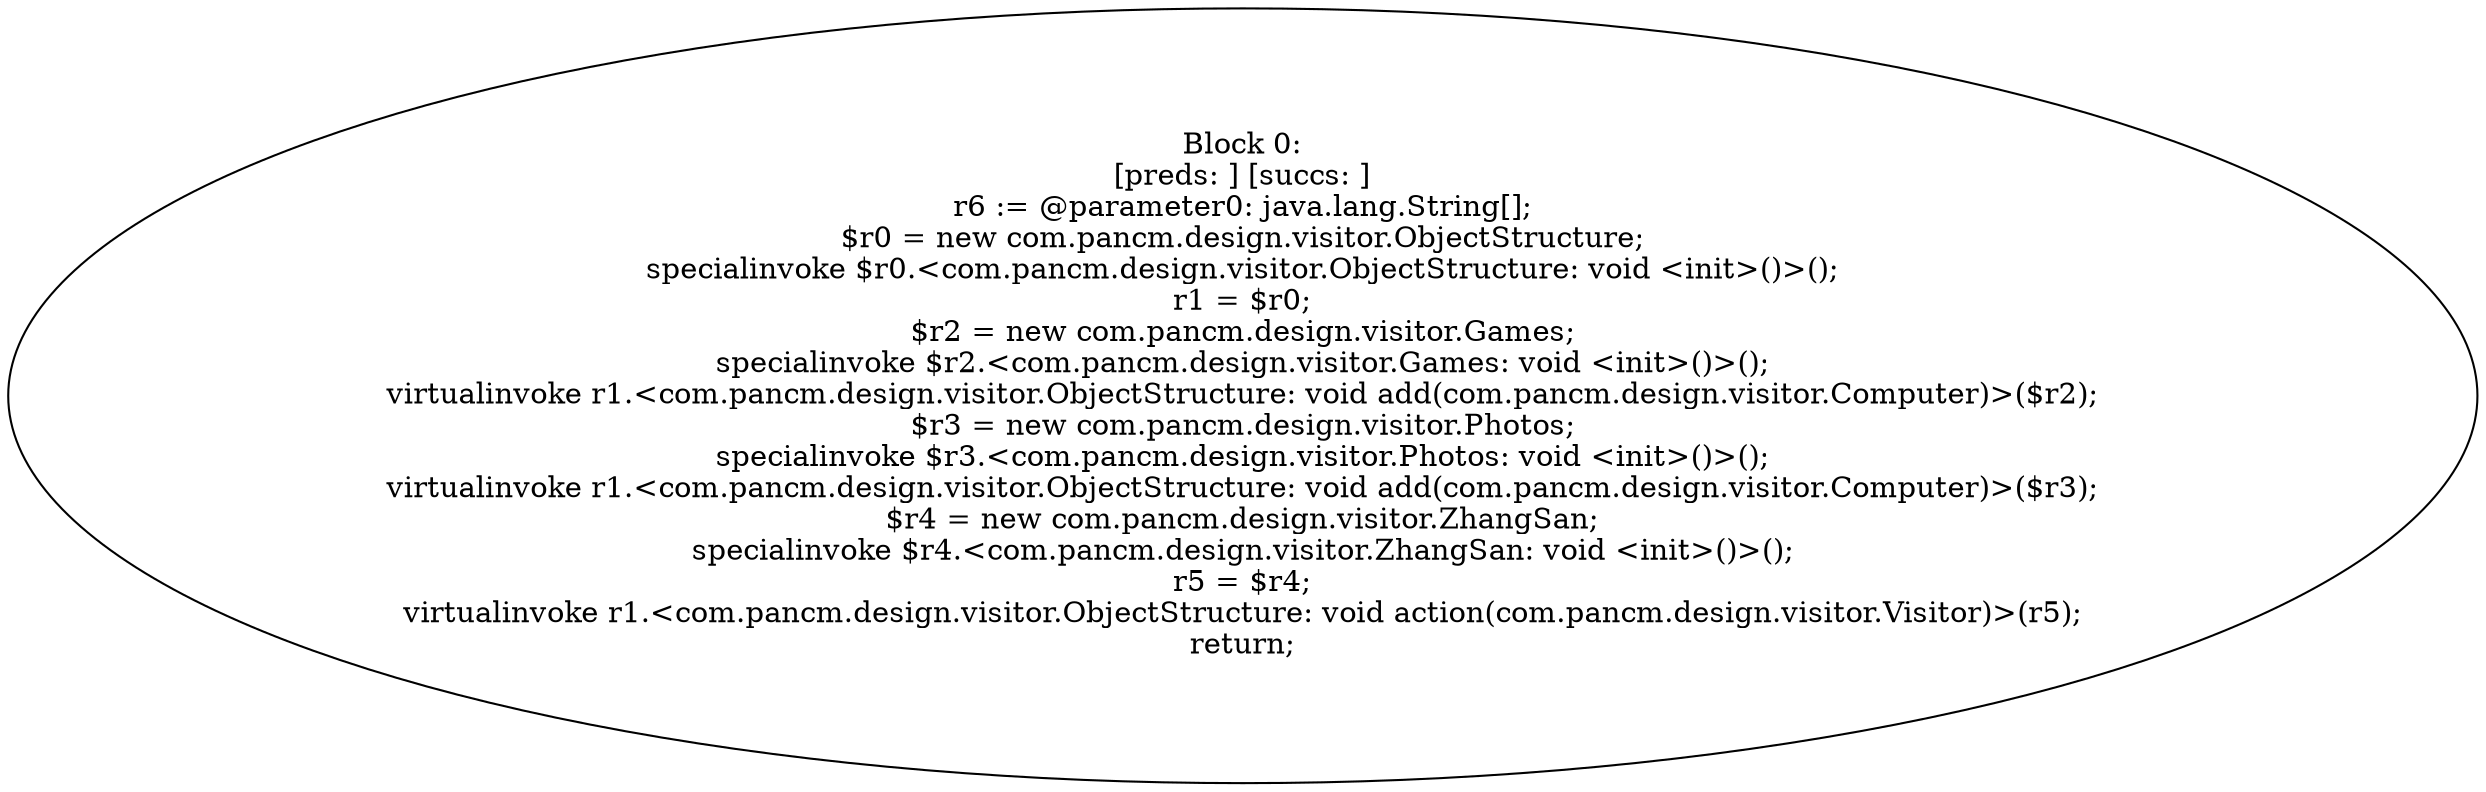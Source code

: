 digraph "unitGraph" {
    "Block 0:
[preds: ] [succs: ]
r6 := @parameter0: java.lang.String[];
$r0 = new com.pancm.design.visitor.ObjectStructure;
specialinvoke $r0.<com.pancm.design.visitor.ObjectStructure: void <init>()>();
r1 = $r0;
$r2 = new com.pancm.design.visitor.Games;
specialinvoke $r2.<com.pancm.design.visitor.Games: void <init>()>();
virtualinvoke r1.<com.pancm.design.visitor.ObjectStructure: void add(com.pancm.design.visitor.Computer)>($r2);
$r3 = new com.pancm.design.visitor.Photos;
specialinvoke $r3.<com.pancm.design.visitor.Photos: void <init>()>();
virtualinvoke r1.<com.pancm.design.visitor.ObjectStructure: void add(com.pancm.design.visitor.Computer)>($r3);
$r4 = new com.pancm.design.visitor.ZhangSan;
specialinvoke $r4.<com.pancm.design.visitor.ZhangSan: void <init>()>();
r5 = $r4;
virtualinvoke r1.<com.pancm.design.visitor.ObjectStructure: void action(com.pancm.design.visitor.Visitor)>(r5);
return;
"
}
